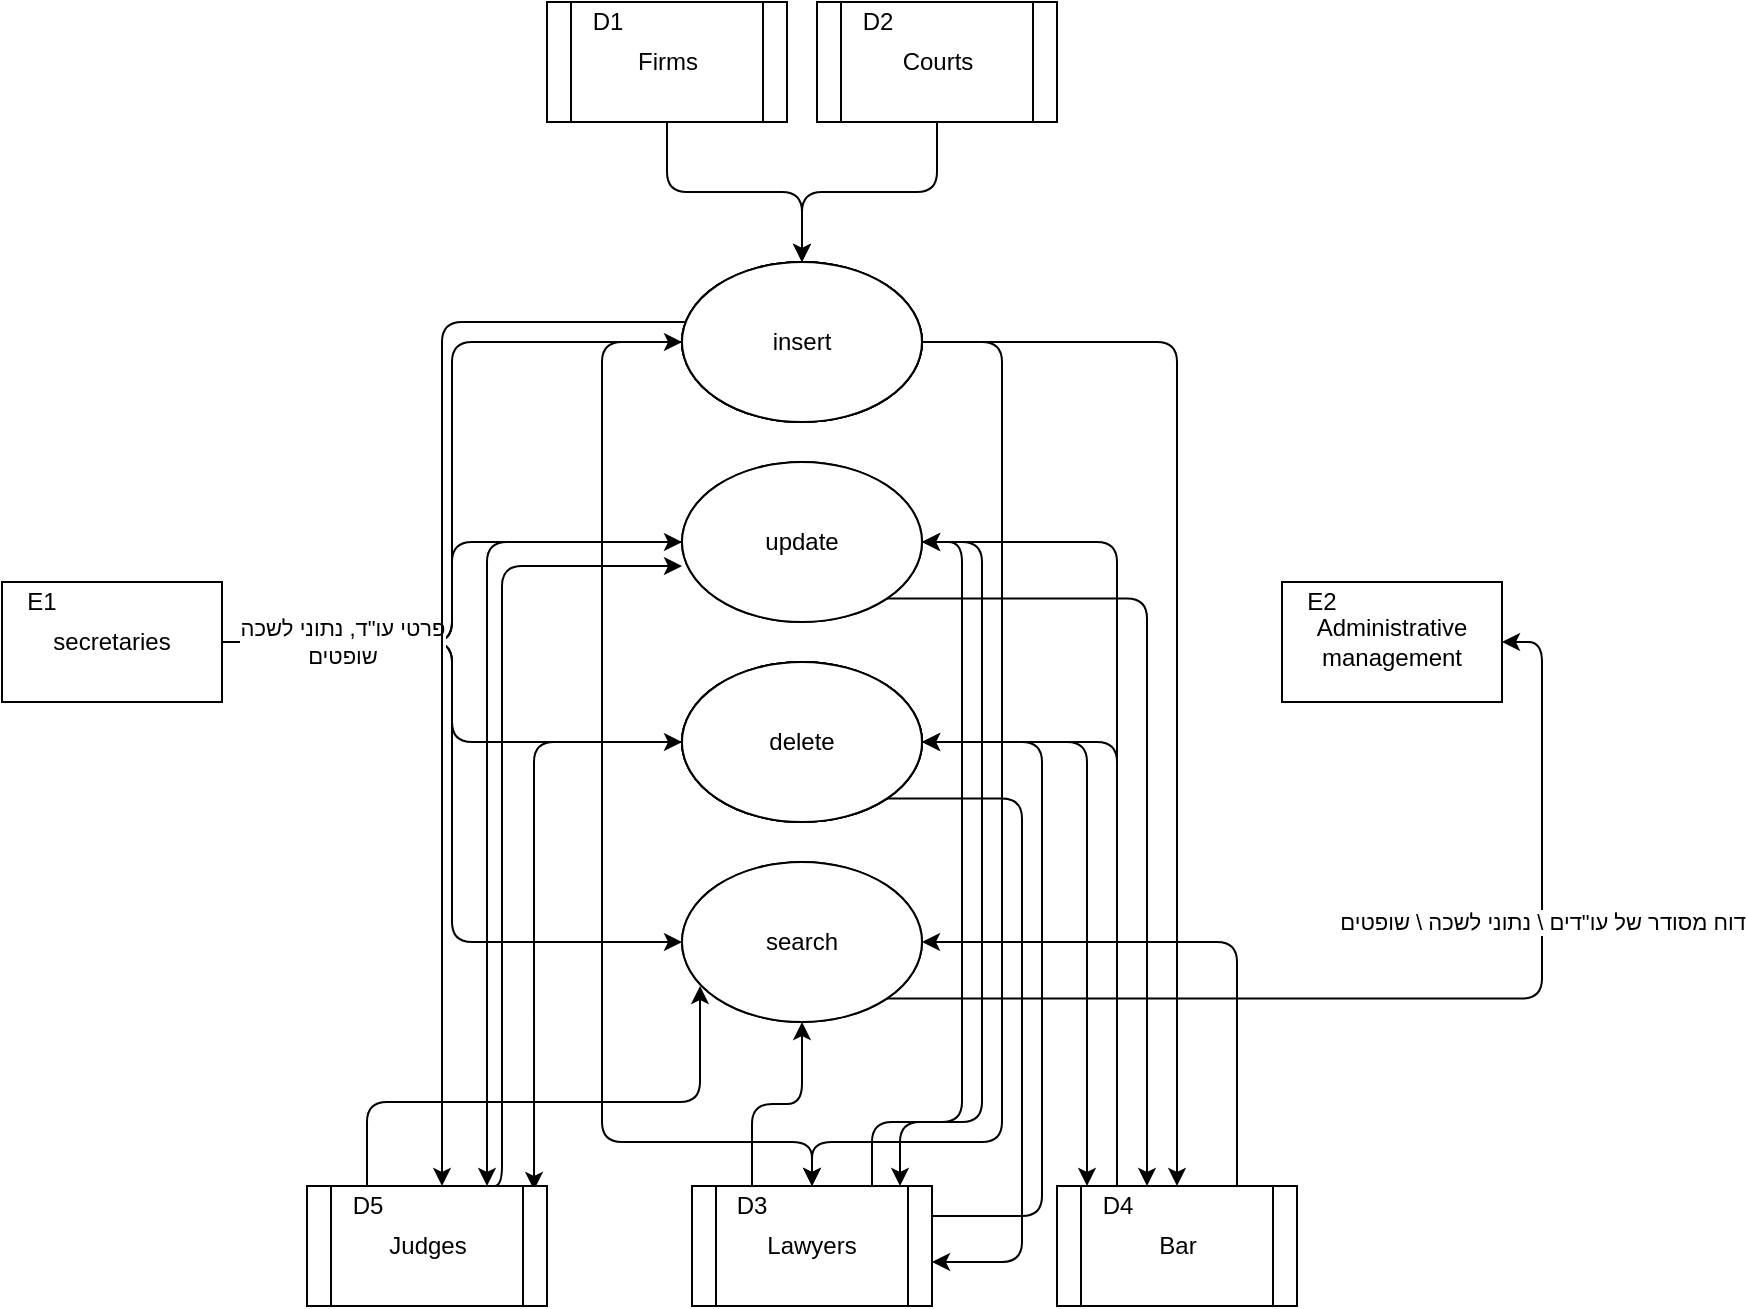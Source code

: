 <mxfile version="14.6.3" type="github">
  <diagram id="viFm08r9GcRl7o6fiDz1" name="Page-1">
    <mxGraphModel dx="2272" dy="766" grid="1" gridSize="10" guides="1" tooltips="1" connect="1" arrows="1" fold="1" page="1" pageScale="1" pageWidth="850" pageHeight="1100" math="0" shadow="0">
      <root>
        <mxCell id="0" />
        <mxCell id="1" parent="0" />
        <mxCell id="h9tuWWrnxnAwjh6RNH55-6" value="secretaries" style="whiteSpace=wrap;html=1;shadow=0;sketch=0;" vertex="1" parent="1">
          <mxGeometry x="-810" y="300" width="110" height="60" as="geometry" />
        </mxCell>
        <mxCell id="h9tuWWrnxnAwjh6RNH55-7" value="E1" style="text;html=1;align=center;verticalAlign=middle;whiteSpace=wrap;shadow=0;sketch=0;" vertex="1" parent="1">
          <mxGeometry x="-810" y="300" width="40" height="20" as="geometry" />
        </mxCell>
        <mxCell id="h9tuWWrnxnAwjh6RNH55-8" value="insert" style="ellipse;whiteSpace=wrap;html=1;shadow=0;sketch=0;" vertex="1" parent="1">
          <mxGeometry x="-470" y="140" width="120" height="80" as="geometry" />
        </mxCell>
        <mxCell id="h9tuWWrnxnAwjh6RNH55-11" value="insert" style="ellipse;whiteSpace=wrap;html=1;shadow=0;sketch=0;" vertex="1" parent="1">
          <mxGeometry x="-470" y="140" width="120" height="80" as="geometry" />
        </mxCell>
        <mxCell id="h9tuWWrnxnAwjh6RNH55-14" value="update" style="ellipse;whiteSpace=wrap;html=1;shadow=0;sketch=0;" vertex="1" parent="1">
          <mxGeometry x="-470" y="240" width="120" height="80" as="geometry" />
        </mxCell>
        <mxCell id="h9tuWWrnxnAwjh6RNH55-15" value="insert" style="ellipse;whiteSpace=wrap;html=1;shadow=0;sketch=0;" vertex="1" parent="1">
          <mxGeometry x="-470" y="340" width="120" height="80" as="geometry" />
        </mxCell>
        <mxCell id="h9tuWWrnxnAwjh6RNH55-18" value="delete" style="ellipse;whiteSpace=wrap;html=1;shadow=0;sketch=0;" vertex="1" parent="1">
          <mxGeometry x="-470" y="340" width="120" height="80" as="geometry" />
        </mxCell>
        <mxCell id="h9tuWWrnxnAwjh6RNH55-20" value="search" style="ellipse;whiteSpace=wrap;html=1;shadow=0;sketch=0;" vertex="1" parent="1">
          <mxGeometry x="-470" y="440" width="120" height="80" as="geometry" />
        </mxCell>
        <mxCell id="h9tuWWrnxnAwjh6RNH55-31" value="Administrative&lt;br&gt;management" style="whiteSpace=wrap;html=1;shadow=0;sketch=0;" vertex="1" parent="1">
          <mxGeometry x="-170" y="300" width="110" height="60" as="geometry" />
        </mxCell>
        <mxCell id="h9tuWWrnxnAwjh6RNH55-32" value="E2" style="text;html=1;align=center;verticalAlign=middle;whiteSpace=wrap;shadow=0;sketch=0;" vertex="1" parent="1">
          <mxGeometry x="-170" y="300" width="40" height="20" as="geometry" />
        </mxCell>
        <mxCell id="h9tuWWrnxnAwjh6RNH55-82" style="edgeStyle=orthogonalEdgeStyle;orthogonalLoop=1;jettySize=auto;html=1;entryX=0;entryY=0.5;entryDx=0;entryDy=0;" edge="1" parent="1" source="h9tuWWrnxnAwjh6RNH55-37" target="h9tuWWrnxnAwjh6RNH55-42">
          <mxGeometry relative="1" as="geometry" />
        </mxCell>
        <mxCell id="h9tuWWrnxnAwjh6RNH55-83" style="edgeStyle=orthogonalEdgeStyle;orthogonalLoop=1;jettySize=auto;html=1;entryX=0;entryY=0.5;entryDx=0;entryDy=0;" edge="1" parent="1" source="h9tuWWrnxnAwjh6RNH55-37" target="h9tuWWrnxnAwjh6RNH55-45">
          <mxGeometry relative="1" as="geometry" />
        </mxCell>
        <mxCell id="h9tuWWrnxnAwjh6RNH55-84" style="edgeStyle=orthogonalEdgeStyle;orthogonalLoop=1;jettySize=auto;html=1;exitX=1;exitY=0.5;exitDx=0;exitDy=0;entryX=0;entryY=0.5;entryDx=0;entryDy=0;" edge="1" parent="1" source="h9tuWWrnxnAwjh6RNH55-37" target="h9tuWWrnxnAwjh6RNH55-49">
          <mxGeometry relative="1" as="geometry" />
        </mxCell>
        <mxCell id="h9tuWWrnxnAwjh6RNH55-85" value="פרטי עו&quot;ד, נתוני לשכה&lt;br&gt;שופטים" style="edgeStyle=orthogonalEdgeStyle;orthogonalLoop=1;jettySize=auto;html=1;entryX=0;entryY=0.5;entryDx=0;entryDy=0;" edge="1" parent="1" source="h9tuWWrnxnAwjh6RNH55-37" target="h9tuWWrnxnAwjh6RNH55-51">
          <mxGeometry x="-0.684" relative="1" as="geometry">
            <mxPoint as="offset" />
          </mxGeometry>
        </mxCell>
        <mxCell id="h9tuWWrnxnAwjh6RNH55-37" value="secretaries" style="whiteSpace=wrap;html=1;shadow=0;sketch=0;" vertex="1" parent="1">
          <mxGeometry x="-810" y="300" width="110" height="60" as="geometry" />
        </mxCell>
        <mxCell id="h9tuWWrnxnAwjh6RNH55-38" value="E1" style="text;html=1;align=center;verticalAlign=middle;whiteSpace=wrap;shadow=0;sketch=0;" vertex="1" parent="1">
          <mxGeometry x="-810" y="300" width="40" height="20" as="geometry" />
        </mxCell>
        <mxCell id="h9tuWWrnxnAwjh6RNH55-39" value="insert" style="ellipse;whiteSpace=wrap;html=1;shadow=0;sketch=0;" vertex="1" parent="1">
          <mxGeometry x="-470" y="140" width="120" height="80" as="geometry" />
        </mxCell>
        <mxCell id="h9tuWWrnxnAwjh6RNH55-80" style="edgeStyle=orthogonalEdgeStyle;orthogonalLoop=1;jettySize=auto;html=1;entryX=0.5;entryY=0;entryDx=0;entryDy=0;exitX=1;exitY=0.5;exitDx=0;exitDy=0;" edge="1" parent="1" source="h9tuWWrnxnAwjh6RNH55-42" target="h9tuWWrnxnAwjh6RNH55-69">
          <mxGeometry relative="1" as="geometry">
            <Array as="points">
              <mxPoint x="-310" y="180" />
              <mxPoint x="-310" y="580" />
              <mxPoint x="-405" y="580" />
            </Array>
          </mxGeometry>
        </mxCell>
        <mxCell id="h9tuWWrnxnAwjh6RNH55-81" style="edgeStyle=orthogonalEdgeStyle;orthogonalLoop=1;jettySize=auto;html=1;exitX=0;exitY=0.5;exitDx=0;exitDy=0;entryX=1;entryY=0;entryDx=0;entryDy=0;" edge="1" parent="1" source="h9tuWWrnxnAwjh6RNH55-42" target="h9tuWWrnxnAwjh6RNH55-70">
          <mxGeometry relative="1" as="geometry">
            <Array as="points">
              <mxPoint x="-510" y="180" />
              <mxPoint x="-510" y="580" />
              <mxPoint x="-405" y="580" />
            </Array>
          </mxGeometry>
        </mxCell>
        <mxCell id="h9tuWWrnxnAwjh6RNH55-86" style="edgeStyle=orthogonalEdgeStyle;orthogonalLoop=1;jettySize=auto;html=1;entryX=1;entryY=0;entryDx=0;entryDy=0;" edge="1" parent="1" source="h9tuWWrnxnAwjh6RNH55-42" target="h9tuWWrnxnAwjh6RNH55-72">
          <mxGeometry relative="1" as="geometry" />
        </mxCell>
        <mxCell id="h9tuWWrnxnAwjh6RNH55-87" style="edgeStyle=orthogonalEdgeStyle;orthogonalLoop=1;jettySize=auto;html=1;" edge="1" parent="1" source="h9tuWWrnxnAwjh6RNH55-42" target="h9tuWWrnxnAwjh6RNH55-73">
          <mxGeometry relative="1" as="geometry">
            <Array as="points">
              <mxPoint x="-590" y="170" />
            </Array>
          </mxGeometry>
        </mxCell>
        <mxCell id="h9tuWWrnxnAwjh6RNH55-42" value="insert" style="ellipse;whiteSpace=wrap;html=1;shadow=0;sketch=0;" vertex="1" parent="1">
          <mxGeometry x="-470" y="140" width="120" height="80" as="geometry" />
        </mxCell>
        <mxCell id="h9tuWWrnxnAwjh6RNH55-88" style="edgeStyle=orthogonalEdgeStyle;orthogonalLoop=1;jettySize=auto;html=1;entryX=0.75;entryY=0;entryDx=0;entryDy=0;" edge="1" parent="1" source="h9tuWWrnxnAwjh6RNH55-45" target="h9tuWWrnxnAwjh6RNH55-73">
          <mxGeometry relative="1" as="geometry" />
        </mxCell>
        <mxCell id="h9tuWWrnxnAwjh6RNH55-90" style="edgeStyle=orthogonalEdgeStyle;orthogonalLoop=1;jettySize=auto;html=1;" edge="1" parent="1" source="h9tuWWrnxnAwjh6RNH55-45" target="h9tuWWrnxnAwjh6RNH55-69">
          <mxGeometry relative="1" as="geometry">
            <Array as="points">
              <mxPoint x="-320" y="280" />
              <mxPoint x="-320" y="570" />
              <mxPoint x="-361" y="570" />
            </Array>
          </mxGeometry>
        </mxCell>
        <mxCell id="h9tuWWrnxnAwjh6RNH55-92" style="edgeStyle=orthogonalEdgeStyle;orthogonalLoop=1;jettySize=auto;html=1;exitX=1;exitY=1;exitDx=0;exitDy=0;entryX=0.75;entryY=0;entryDx=0;entryDy=0;" edge="1" parent="1" source="h9tuWWrnxnAwjh6RNH55-45" target="h9tuWWrnxnAwjh6RNH55-72">
          <mxGeometry relative="1" as="geometry" />
        </mxCell>
        <mxCell id="h9tuWWrnxnAwjh6RNH55-45" value="update" style="ellipse;whiteSpace=wrap;html=1;shadow=0;sketch=0;" vertex="1" parent="1">
          <mxGeometry x="-470" y="240" width="120" height="80" as="geometry" />
        </mxCell>
        <mxCell id="h9tuWWrnxnAwjh6RNH55-46" value="insert" style="ellipse;whiteSpace=wrap;html=1;shadow=0;sketch=0;" vertex="1" parent="1">
          <mxGeometry x="-470" y="340" width="120" height="80" as="geometry" />
        </mxCell>
        <mxCell id="h9tuWWrnxnAwjh6RNH55-94" style="edgeStyle=orthogonalEdgeStyle;orthogonalLoop=1;jettySize=auto;html=1;entryX=0.25;entryY=0;entryDx=0;entryDy=0;" edge="1" parent="1" source="h9tuWWrnxnAwjh6RNH55-49" target="h9tuWWrnxnAwjh6RNH55-72">
          <mxGeometry relative="1" as="geometry" />
        </mxCell>
        <mxCell id="h9tuWWrnxnAwjh6RNH55-96" style="edgeStyle=orthogonalEdgeStyle;orthogonalLoop=1;jettySize=auto;html=1;exitX=1;exitY=1;exitDx=0;exitDy=0;" edge="1" parent="1" source="h9tuWWrnxnAwjh6RNH55-49" target="h9tuWWrnxnAwjh6RNH55-69">
          <mxGeometry relative="1" as="geometry">
            <Array as="points">
              <mxPoint x="-300" y="408" />
              <mxPoint x="-300" y="640" />
            </Array>
          </mxGeometry>
        </mxCell>
        <mxCell id="h9tuWWrnxnAwjh6RNH55-98" style="edgeStyle=orthogonalEdgeStyle;orthogonalLoop=1;jettySize=auto;html=1;entryX=0.946;entryY=0.033;entryDx=0;entryDy=0;entryPerimeter=0;" edge="1" parent="1" source="h9tuWWrnxnAwjh6RNH55-49" target="h9tuWWrnxnAwjh6RNH55-73">
          <mxGeometry relative="1" as="geometry" />
        </mxCell>
        <mxCell id="h9tuWWrnxnAwjh6RNH55-49" value="delete" style="ellipse;whiteSpace=wrap;html=1;shadow=0;sketch=0;" vertex="1" parent="1">
          <mxGeometry x="-470" y="340" width="120" height="80" as="geometry" />
        </mxCell>
        <mxCell id="h9tuWWrnxnAwjh6RNH55-103" value="&lt;span style=&quot;color: rgb(0 , 0 , 0) ; font-family: &amp;#34;helvetica&amp;#34; ; font-size: 11px ; letter-spacing: normal ; text-align: center ; text-indent: 0px ; text-transform: none ; word-spacing: 0px ; display: inline ; float: none&quot;&gt;דוח מסודר של עו&quot;דים \ נתוני לשכה \ שופטים&lt;/span&gt;" style="edgeStyle=orthogonalEdgeStyle;orthogonalLoop=1;jettySize=auto;html=1;exitX=1;exitY=1;exitDx=0;exitDy=0;entryX=1;entryY=0.5;entryDx=0;entryDy=0;" edge="1" parent="1" source="h9tuWWrnxnAwjh6RNH55-51" target="h9tuWWrnxnAwjh6RNH55-62">
          <mxGeometry x="0.392" relative="1" as="geometry">
            <mxPoint as="offset" />
          </mxGeometry>
        </mxCell>
        <mxCell id="h9tuWWrnxnAwjh6RNH55-51" value="search" style="ellipse;whiteSpace=wrap;html=1;shadow=0;sketch=0;" vertex="1" parent="1">
          <mxGeometry x="-470" y="440" width="120" height="80" as="geometry" />
        </mxCell>
        <mxCell id="h9tuWWrnxnAwjh6RNH55-62" value="Administrative&lt;br&gt;management" style="whiteSpace=wrap;html=1;shadow=0;sketch=0;" vertex="1" parent="1">
          <mxGeometry x="-170" y="300" width="110" height="60" as="geometry" />
        </mxCell>
        <mxCell id="h9tuWWrnxnAwjh6RNH55-63" value="E2" style="text;html=1;align=center;verticalAlign=middle;whiteSpace=wrap;shadow=0;sketch=0;" vertex="1" parent="1">
          <mxGeometry x="-170" y="300" width="40" height="20" as="geometry" />
        </mxCell>
        <mxCell id="h9tuWWrnxnAwjh6RNH55-76" style="edgeStyle=orthogonalEdgeStyle;orthogonalLoop=1;jettySize=auto;html=1;entryX=0.5;entryY=0;entryDx=0;entryDy=0;" edge="1" parent="1" source="h9tuWWrnxnAwjh6RNH55-64" target="h9tuWWrnxnAwjh6RNH55-42">
          <mxGeometry relative="1" as="geometry" />
        </mxCell>
        <mxCell id="h9tuWWrnxnAwjh6RNH55-64" value="Firms" style="shape=process;whiteSpace=wrap;html=1;backgroundOutline=1;" vertex="1" parent="1">
          <mxGeometry x="-537.5" y="10" width="120" height="60" as="geometry" />
        </mxCell>
        <mxCell id="h9tuWWrnxnAwjh6RNH55-65" value="D1" style="text;html=1;strokeColor=none;fillColor=none;align=center;verticalAlign=middle;whiteSpace=wrap;" vertex="1" parent="1">
          <mxGeometry x="-537.5" y="10" width="60" height="20" as="geometry" />
        </mxCell>
        <mxCell id="h9tuWWrnxnAwjh6RNH55-77" style="edgeStyle=orthogonalEdgeStyle;orthogonalLoop=1;jettySize=auto;html=1;entryX=0.5;entryY=0;entryDx=0;entryDy=0;" edge="1" parent="1" source="h9tuWWrnxnAwjh6RNH55-66" target="h9tuWWrnxnAwjh6RNH55-42">
          <mxGeometry relative="1" as="geometry" />
        </mxCell>
        <mxCell id="h9tuWWrnxnAwjh6RNH55-66" value="Courts" style="shape=process;whiteSpace=wrap;html=1;backgroundOutline=1;" vertex="1" parent="1">
          <mxGeometry x="-402.5" y="10" width="120" height="60" as="geometry" />
        </mxCell>
        <mxCell id="h9tuWWrnxnAwjh6RNH55-67" value="D2" style="text;html=1;strokeColor=none;fillColor=none;align=center;verticalAlign=middle;whiteSpace=wrap;" vertex="1" parent="1">
          <mxGeometry x="-402.5" y="10" width="60" height="20" as="geometry" />
        </mxCell>
        <mxCell id="h9tuWWrnxnAwjh6RNH55-91" style="edgeStyle=orthogonalEdgeStyle;orthogonalLoop=1;jettySize=auto;html=1;exitX=0.75;exitY=0;exitDx=0;exitDy=0;entryX=1;entryY=0.5;entryDx=0;entryDy=0;" edge="1" parent="1" source="h9tuWWrnxnAwjh6RNH55-69" target="h9tuWWrnxnAwjh6RNH55-45">
          <mxGeometry relative="1" as="geometry">
            <Array as="points">
              <mxPoint x="-375" y="570" />
              <mxPoint x="-330" y="570" />
              <mxPoint x="-330" y="280" />
            </Array>
          </mxGeometry>
        </mxCell>
        <mxCell id="h9tuWWrnxnAwjh6RNH55-97" style="edgeStyle=orthogonalEdgeStyle;orthogonalLoop=1;jettySize=auto;html=1;exitX=1;exitY=0.25;exitDx=0;exitDy=0;entryX=1;entryY=0.5;entryDx=0;entryDy=0;" edge="1" parent="1" source="h9tuWWrnxnAwjh6RNH55-69" target="h9tuWWrnxnAwjh6RNH55-49">
          <mxGeometry relative="1" as="geometry">
            <Array as="points">
              <mxPoint x="-290" y="617" />
              <mxPoint x="-290" y="380" />
            </Array>
          </mxGeometry>
        </mxCell>
        <mxCell id="h9tuWWrnxnAwjh6RNH55-69" value="Lawyers" style="shape=process;whiteSpace=wrap;html=1;backgroundOutline=1;" vertex="1" parent="1">
          <mxGeometry x="-465" y="602" width="120" height="60" as="geometry" />
        </mxCell>
        <mxCell id="h9tuWWrnxnAwjh6RNH55-100" style="edgeStyle=orthogonalEdgeStyle;orthogonalLoop=1;jettySize=auto;html=1;" edge="1" parent="1" source="h9tuWWrnxnAwjh6RNH55-70" target="h9tuWWrnxnAwjh6RNH55-51">
          <mxGeometry relative="1" as="geometry" />
        </mxCell>
        <mxCell id="h9tuWWrnxnAwjh6RNH55-70" value="D3" style="text;html=1;strokeColor=none;fillColor=none;align=center;verticalAlign=middle;whiteSpace=wrap;" vertex="1" parent="1">
          <mxGeometry x="-465" y="602" width="60" height="20" as="geometry" />
        </mxCell>
        <mxCell id="h9tuWWrnxnAwjh6RNH55-102" style="edgeStyle=orthogonalEdgeStyle;orthogonalLoop=1;jettySize=auto;html=1;exitX=0.75;exitY=0;exitDx=0;exitDy=0;entryX=1;entryY=0.5;entryDx=0;entryDy=0;" edge="1" parent="1" source="h9tuWWrnxnAwjh6RNH55-71" target="h9tuWWrnxnAwjh6RNH55-51">
          <mxGeometry relative="1" as="geometry" />
        </mxCell>
        <mxCell id="h9tuWWrnxnAwjh6RNH55-71" value="Bar" style="shape=process;whiteSpace=wrap;html=1;backgroundOutline=1;" vertex="1" parent="1">
          <mxGeometry x="-282.5" y="602" width="120" height="60" as="geometry" />
        </mxCell>
        <mxCell id="h9tuWWrnxnAwjh6RNH55-93" style="edgeStyle=orthogonalEdgeStyle;orthogonalLoop=1;jettySize=auto;html=1;exitX=0.5;exitY=0;exitDx=0;exitDy=0;entryX=1;entryY=0.5;entryDx=0;entryDy=0;" edge="1" parent="1" source="h9tuWWrnxnAwjh6RNH55-72" target="h9tuWWrnxnAwjh6RNH55-45">
          <mxGeometry relative="1" as="geometry" />
        </mxCell>
        <mxCell id="h9tuWWrnxnAwjh6RNH55-95" style="edgeStyle=orthogonalEdgeStyle;orthogonalLoop=1;jettySize=auto;html=1;entryX=1;entryY=0.5;entryDx=0;entryDy=0;" edge="1" parent="1" source="h9tuWWrnxnAwjh6RNH55-72" target="h9tuWWrnxnAwjh6RNH55-49">
          <mxGeometry relative="1" as="geometry">
            <Array as="points">
              <mxPoint x="-252" y="380" />
            </Array>
          </mxGeometry>
        </mxCell>
        <mxCell id="h9tuWWrnxnAwjh6RNH55-72" value="D4" style="text;html=1;strokeColor=none;fillColor=none;align=center;verticalAlign=middle;whiteSpace=wrap;" vertex="1" parent="1">
          <mxGeometry x="-282.5" y="602" width="60" height="20" as="geometry" />
        </mxCell>
        <mxCell id="h9tuWWrnxnAwjh6RNH55-89" style="edgeStyle=orthogonalEdgeStyle;orthogonalLoop=1;jettySize=auto;html=1;exitX=0.75;exitY=0;exitDx=0;exitDy=0;entryX=0;entryY=0.65;entryDx=0;entryDy=0;entryPerimeter=0;" edge="1" parent="1" source="h9tuWWrnxnAwjh6RNH55-73" target="h9tuWWrnxnAwjh6RNH55-45">
          <mxGeometry relative="1" as="geometry">
            <Array as="points">
              <mxPoint x="-560" y="602" />
              <mxPoint x="-560" y="292" />
            </Array>
          </mxGeometry>
        </mxCell>
        <mxCell id="h9tuWWrnxnAwjh6RNH55-73" value="Judges" style="shape=process;whiteSpace=wrap;html=1;backgroundOutline=1;" vertex="1" parent="1">
          <mxGeometry x="-657.5" y="602" width="120" height="60" as="geometry" />
        </mxCell>
        <mxCell id="h9tuWWrnxnAwjh6RNH55-101" style="edgeStyle=orthogonalEdgeStyle;orthogonalLoop=1;jettySize=auto;html=1;entryX=0.075;entryY=0.775;entryDx=0;entryDy=0;entryPerimeter=0;" edge="1" parent="1" source="h9tuWWrnxnAwjh6RNH55-74" target="h9tuWWrnxnAwjh6RNH55-51">
          <mxGeometry relative="1" as="geometry">
            <Array as="points">
              <mxPoint x="-627" y="560" />
              <mxPoint x="-461" y="560" />
            </Array>
          </mxGeometry>
        </mxCell>
        <mxCell id="h9tuWWrnxnAwjh6RNH55-74" value="D5" style="text;html=1;strokeColor=none;fillColor=none;align=center;verticalAlign=middle;whiteSpace=wrap;" vertex="1" parent="1">
          <mxGeometry x="-657.5" y="602" width="60" height="20" as="geometry" />
        </mxCell>
      </root>
    </mxGraphModel>
  </diagram>
</mxfile>
